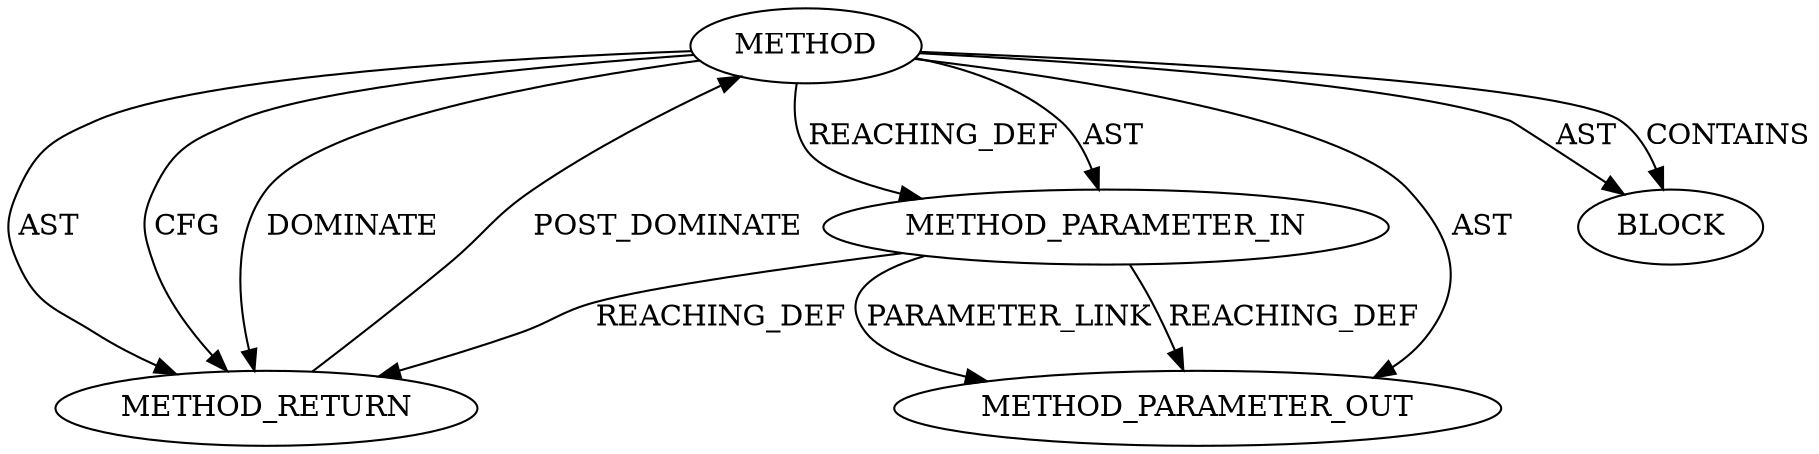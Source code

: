 digraph {
  25934 [label=METHOD AST_PARENT_TYPE="NAMESPACE_BLOCK" AST_PARENT_FULL_NAME="<global>" ORDER=0 CODE="<empty>" FULL_NAME="M_ASN1_STRING_length" IS_EXTERNAL=true FILENAME="<empty>" SIGNATURE="" NAME="M_ASN1_STRING_length"]
  25937 [label=METHOD_RETURN ORDER=2 CODE="RET" TYPE_FULL_NAME="ANY" EVALUATION_STRATEGY="BY_VALUE"]
  25935 [label=METHOD_PARAMETER_IN ORDER=1 CODE="p1" IS_VARIADIC=false TYPE_FULL_NAME="ANY" EVALUATION_STRATEGY="BY_VALUE" INDEX=1 NAME="p1"]
  27377 [label=METHOD_PARAMETER_OUT ORDER=1 CODE="p1" IS_VARIADIC=false TYPE_FULL_NAME="ANY" EVALUATION_STRATEGY="BY_VALUE" INDEX=1 NAME="p1"]
  25936 [label=BLOCK ORDER=1 ARGUMENT_INDEX=1 CODE="<empty>" TYPE_FULL_NAME="ANY"]
  25934 -> 27377 [label=AST ]
  25934 -> 25935 [label=REACHING_DEF VARIABLE=""]
  25934 -> 25937 [label=AST ]
  25934 -> 25936 [label=AST ]
  25935 -> 27377 [label=PARAMETER_LINK ]
  25934 -> 25936 [label=CONTAINS ]
  25937 -> 25934 [label=POST_DOMINATE ]
  25934 -> 25937 [label=CFG ]
  25934 -> 25937 [label=DOMINATE ]
  25934 -> 25935 [label=AST ]
  25935 -> 27377 [label=REACHING_DEF VARIABLE="p1"]
  25935 -> 25937 [label=REACHING_DEF VARIABLE="p1"]
}
